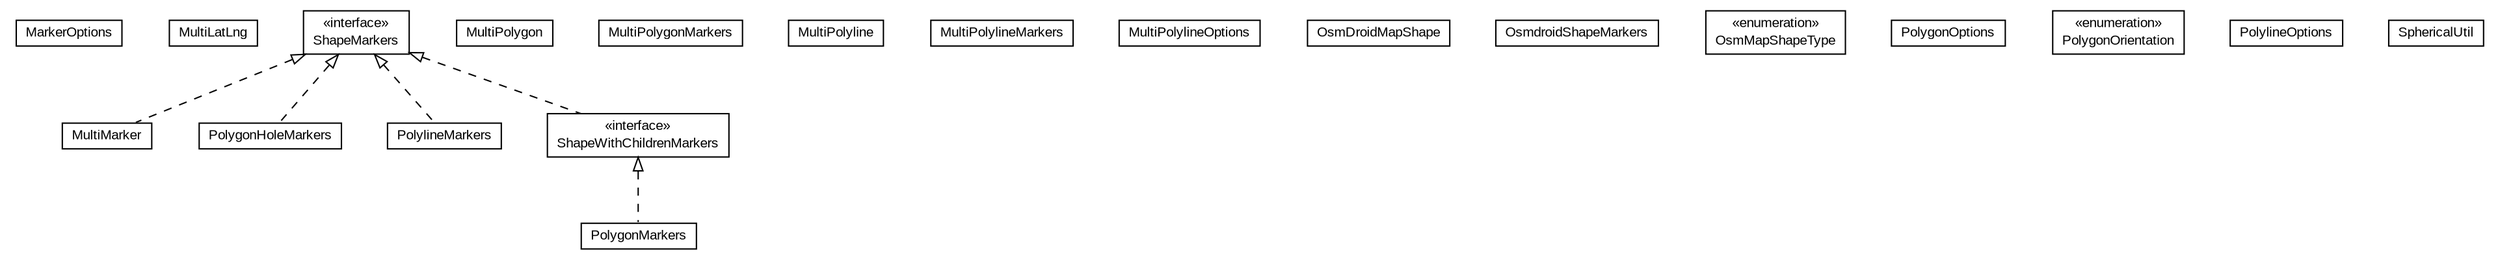 #!/usr/local/bin/dot
#
# Class diagram 
# Generated by UMLGraph version R5_6-24-gf6e263 (http://www.umlgraph.org/)
#

digraph G {
	edge [fontname="arial",fontsize=10,labelfontname="arial",labelfontsize=10];
	node [fontname="arial",fontsize=10,shape=plaintext];
	nodesep=0.25;
	ranksep=0.5;
	// org.osmdroid.gpkg.overlay.features.MarkerOptions
	c31768 [label=<<table title="org.osmdroid.gpkg.overlay.features.MarkerOptions" border="0" cellborder="1" cellspacing="0" cellpadding="2" port="p" href="./MarkerOptions.html">
		<tr><td><table border="0" cellspacing="0" cellpadding="1">
<tr><td align="center" balign="center"> MarkerOptions </td></tr>
		</table></td></tr>
		</table>>, URL="./MarkerOptions.html", fontname="arial", fontcolor="black", fontsize=10.0];
	// org.osmdroid.gpkg.overlay.features.MultiLatLng
	c31769 [label=<<table title="org.osmdroid.gpkg.overlay.features.MultiLatLng" border="0" cellborder="1" cellspacing="0" cellpadding="2" port="p" href="./MultiLatLng.html">
		<tr><td><table border="0" cellspacing="0" cellpadding="1">
<tr><td align="center" balign="center"> MultiLatLng </td></tr>
		</table></td></tr>
		</table>>, URL="./MultiLatLng.html", fontname="arial", fontcolor="black", fontsize=10.0];
	// org.osmdroid.gpkg.overlay.features.MultiMarker
	c31770 [label=<<table title="org.osmdroid.gpkg.overlay.features.MultiMarker" border="0" cellborder="1" cellspacing="0" cellpadding="2" port="p" href="./MultiMarker.html">
		<tr><td><table border="0" cellspacing="0" cellpadding="1">
<tr><td align="center" balign="center"> MultiMarker </td></tr>
		</table></td></tr>
		</table>>, URL="./MultiMarker.html", fontname="arial", fontcolor="black", fontsize=10.0];
	// org.osmdroid.gpkg.overlay.features.MultiPolygon
	c31771 [label=<<table title="org.osmdroid.gpkg.overlay.features.MultiPolygon" border="0" cellborder="1" cellspacing="0" cellpadding="2" port="p" href="./MultiPolygon.html">
		<tr><td><table border="0" cellspacing="0" cellpadding="1">
<tr><td align="center" balign="center"> MultiPolygon </td></tr>
		</table></td></tr>
		</table>>, URL="./MultiPolygon.html", fontname="arial", fontcolor="black", fontsize=10.0];
	// org.osmdroid.gpkg.overlay.features.MultiPolygonMarkers
	c31772 [label=<<table title="org.osmdroid.gpkg.overlay.features.MultiPolygonMarkers" border="0" cellborder="1" cellspacing="0" cellpadding="2" port="p" href="./MultiPolygonMarkers.html">
		<tr><td><table border="0" cellspacing="0" cellpadding="1">
<tr><td align="center" balign="center"> MultiPolygonMarkers </td></tr>
		</table></td></tr>
		</table>>, URL="./MultiPolygonMarkers.html", fontname="arial", fontcolor="black", fontsize=10.0];
	// org.osmdroid.gpkg.overlay.features.MultiPolyline
	c31773 [label=<<table title="org.osmdroid.gpkg.overlay.features.MultiPolyline" border="0" cellborder="1" cellspacing="0" cellpadding="2" port="p" href="./MultiPolyline.html">
		<tr><td><table border="0" cellspacing="0" cellpadding="1">
<tr><td align="center" balign="center"> MultiPolyline </td></tr>
		</table></td></tr>
		</table>>, URL="./MultiPolyline.html", fontname="arial", fontcolor="black", fontsize=10.0];
	// org.osmdroid.gpkg.overlay.features.MultiPolylineMarkers
	c31774 [label=<<table title="org.osmdroid.gpkg.overlay.features.MultiPolylineMarkers" border="0" cellborder="1" cellspacing="0" cellpadding="2" port="p" href="./MultiPolylineMarkers.html">
		<tr><td><table border="0" cellspacing="0" cellpadding="1">
<tr><td align="center" balign="center"> MultiPolylineMarkers </td></tr>
		</table></td></tr>
		</table>>, URL="./MultiPolylineMarkers.html", fontname="arial", fontcolor="black", fontsize=10.0];
	// org.osmdroid.gpkg.overlay.features.MultiPolylineOptions
	c31775 [label=<<table title="org.osmdroid.gpkg.overlay.features.MultiPolylineOptions" border="0" cellborder="1" cellspacing="0" cellpadding="2" port="p" href="./MultiPolylineOptions.html">
		<tr><td><table border="0" cellspacing="0" cellpadding="1">
<tr><td align="center" balign="center"> MultiPolylineOptions </td></tr>
		</table></td></tr>
		</table>>, URL="./MultiPolylineOptions.html", fontname="arial", fontcolor="black", fontsize=10.0];
	// org.osmdroid.gpkg.overlay.features.OsmDroidMapShape
	c31776 [label=<<table title="org.osmdroid.gpkg.overlay.features.OsmDroidMapShape" border="0" cellborder="1" cellspacing="0" cellpadding="2" port="p" href="./OsmDroidMapShape.html">
		<tr><td><table border="0" cellspacing="0" cellpadding="1">
<tr><td align="center" balign="center"> OsmDroidMapShape </td></tr>
		</table></td></tr>
		</table>>, URL="./OsmDroidMapShape.html", fontname="arial", fontcolor="black", fontsize=10.0];
	// org.osmdroid.gpkg.overlay.features.OsmdroidShapeMarkers
	c31777 [label=<<table title="org.osmdroid.gpkg.overlay.features.OsmdroidShapeMarkers" border="0" cellborder="1" cellspacing="0" cellpadding="2" port="p" href="./OsmdroidShapeMarkers.html">
		<tr><td><table border="0" cellspacing="0" cellpadding="1">
<tr><td align="center" balign="center"> OsmdroidShapeMarkers </td></tr>
		</table></td></tr>
		</table>>, URL="./OsmdroidShapeMarkers.html", fontname="arial", fontcolor="black", fontsize=10.0];
	// org.osmdroid.gpkg.overlay.features.OsmMapShapeType
	c31778 [label=<<table title="org.osmdroid.gpkg.overlay.features.OsmMapShapeType" border="0" cellborder="1" cellspacing="0" cellpadding="2" port="p" href="./OsmMapShapeType.html">
		<tr><td><table border="0" cellspacing="0" cellpadding="1">
<tr><td align="center" balign="center"> &#171;enumeration&#187; </td></tr>
<tr><td align="center" balign="center"> OsmMapShapeType </td></tr>
		</table></td></tr>
		</table>>, URL="./OsmMapShapeType.html", fontname="arial", fontcolor="black", fontsize=10.0];
	// org.osmdroid.gpkg.overlay.features.PolygonHoleMarkers
	c31779 [label=<<table title="org.osmdroid.gpkg.overlay.features.PolygonHoleMarkers" border="0" cellborder="1" cellspacing="0" cellpadding="2" port="p" href="./PolygonHoleMarkers.html">
		<tr><td><table border="0" cellspacing="0" cellpadding="1">
<tr><td align="center" balign="center"> PolygonHoleMarkers </td></tr>
		</table></td></tr>
		</table>>, URL="./PolygonHoleMarkers.html", fontname="arial", fontcolor="black", fontsize=10.0];
	// org.osmdroid.gpkg.overlay.features.PolygonMarkers
	c31780 [label=<<table title="org.osmdroid.gpkg.overlay.features.PolygonMarkers" border="0" cellborder="1" cellspacing="0" cellpadding="2" port="p" href="./PolygonMarkers.html">
		<tr><td><table border="0" cellspacing="0" cellpadding="1">
<tr><td align="center" balign="center"> PolygonMarkers </td></tr>
		</table></td></tr>
		</table>>, URL="./PolygonMarkers.html", fontname="arial", fontcolor="black", fontsize=10.0];
	// org.osmdroid.gpkg.overlay.features.PolygonOptions
	c31781 [label=<<table title="org.osmdroid.gpkg.overlay.features.PolygonOptions" border="0" cellborder="1" cellspacing="0" cellpadding="2" port="p" href="./PolygonOptions.html">
		<tr><td><table border="0" cellspacing="0" cellpadding="1">
<tr><td align="center" balign="center"> PolygonOptions </td></tr>
		</table></td></tr>
		</table>>, URL="./PolygonOptions.html", fontname="arial", fontcolor="black", fontsize=10.0];
	// org.osmdroid.gpkg.overlay.features.PolygonOrientation
	c31782 [label=<<table title="org.osmdroid.gpkg.overlay.features.PolygonOrientation" border="0" cellborder="1" cellspacing="0" cellpadding="2" port="p" href="./PolygonOrientation.html">
		<tr><td><table border="0" cellspacing="0" cellpadding="1">
<tr><td align="center" balign="center"> &#171;enumeration&#187; </td></tr>
<tr><td align="center" balign="center"> PolygonOrientation </td></tr>
		</table></td></tr>
		</table>>, URL="./PolygonOrientation.html", fontname="arial", fontcolor="black", fontsize=10.0];
	// org.osmdroid.gpkg.overlay.features.PolylineMarkers
	c31783 [label=<<table title="org.osmdroid.gpkg.overlay.features.PolylineMarkers" border="0" cellborder="1" cellspacing="0" cellpadding="2" port="p" href="./PolylineMarkers.html">
		<tr><td><table border="0" cellspacing="0" cellpadding="1">
<tr><td align="center" balign="center"> PolylineMarkers </td></tr>
		</table></td></tr>
		</table>>, URL="./PolylineMarkers.html", fontname="arial", fontcolor="black", fontsize=10.0];
	// org.osmdroid.gpkg.overlay.features.PolylineOptions
	c31784 [label=<<table title="org.osmdroid.gpkg.overlay.features.PolylineOptions" border="0" cellborder="1" cellspacing="0" cellpadding="2" port="p" href="./PolylineOptions.html">
		<tr><td><table border="0" cellspacing="0" cellpadding="1">
<tr><td align="center" balign="center"> PolylineOptions </td></tr>
		</table></td></tr>
		</table>>, URL="./PolylineOptions.html", fontname="arial", fontcolor="black", fontsize=10.0];
	// org.osmdroid.gpkg.overlay.features.ShapeMarkers
	c31785 [label=<<table title="org.osmdroid.gpkg.overlay.features.ShapeMarkers" border="0" cellborder="1" cellspacing="0" cellpadding="2" port="p" href="./ShapeMarkers.html">
		<tr><td><table border="0" cellspacing="0" cellpadding="1">
<tr><td align="center" balign="center"> &#171;interface&#187; </td></tr>
<tr><td align="center" balign="center"> ShapeMarkers </td></tr>
		</table></td></tr>
		</table>>, URL="./ShapeMarkers.html", fontname="arial", fontcolor="black", fontsize=10.0];
	// org.osmdroid.gpkg.overlay.features.ShapeWithChildrenMarkers
	c31786 [label=<<table title="org.osmdroid.gpkg.overlay.features.ShapeWithChildrenMarkers" border="0" cellborder="1" cellspacing="0" cellpadding="2" port="p" href="./ShapeWithChildrenMarkers.html">
		<tr><td><table border="0" cellspacing="0" cellpadding="1">
<tr><td align="center" balign="center"> &#171;interface&#187; </td></tr>
<tr><td align="center" balign="center"> ShapeWithChildrenMarkers </td></tr>
		</table></td></tr>
		</table>>, URL="./ShapeWithChildrenMarkers.html", fontname="arial", fontcolor="black", fontsize=10.0];
	// org.osmdroid.gpkg.overlay.features.SphericalUtil
	c31787 [label=<<table title="org.osmdroid.gpkg.overlay.features.SphericalUtil" border="0" cellborder="1" cellspacing="0" cellpadding="2" port="p" href="./SphericalUtil.html">
		<tr><td><table border="0" cellspacing="0" cellpadding="1">
<tr><td align="center" balign="center"> SphericalUtil </td></tr>
		</table></td></tr>
		</table>>, URL="./SphericalUtil.html", fontname="arial", fontcolor="black", fontsize=10.0];
	//org.osmdroid.gpkg.overlay.features.MultiMarker implements org.osmdroid.gpkg.overlay.features.ShapeMarkers
	c31785:p -> c31770:p [dir=back,arrowtail=empty,style=dashed];
	//org.osmdroid.gpkg.overlay.features.PolygonHoleMarkers implements org.osmdroid.gpkg.overlay.features.ShapeMarkers
	c31785:p -> c31779:p [dir=back,arrowtail=empty,style=dashed];
	//org.osmdroid.gpkg.overlay.features.PolygonMarkers implements org.osmdroid.gpkg.overlay.features.ShapeWithChildrenMarkers
	c31786:p -> c31780:p [dir=back,arrowtail=empty,style=dashed];
	//org.osmdroid.gpkg.overlay.features.PolylineMarkers implements org.osmdroid.gpkg.overlay.features.ShapeMarkers
	c31785:p -> c31783:p [dir=back,arrowtail=empty,style=dashed];
	//org.osmdroid.gpkg.overlay.features.ShapeWithChildrenMarkers implements org.osmdroid.gpkg.overlay.features.ShapeMarkers
	c31785:p -> c31786:p [dir=back,arrowtail=empty,style=dashed];
}

